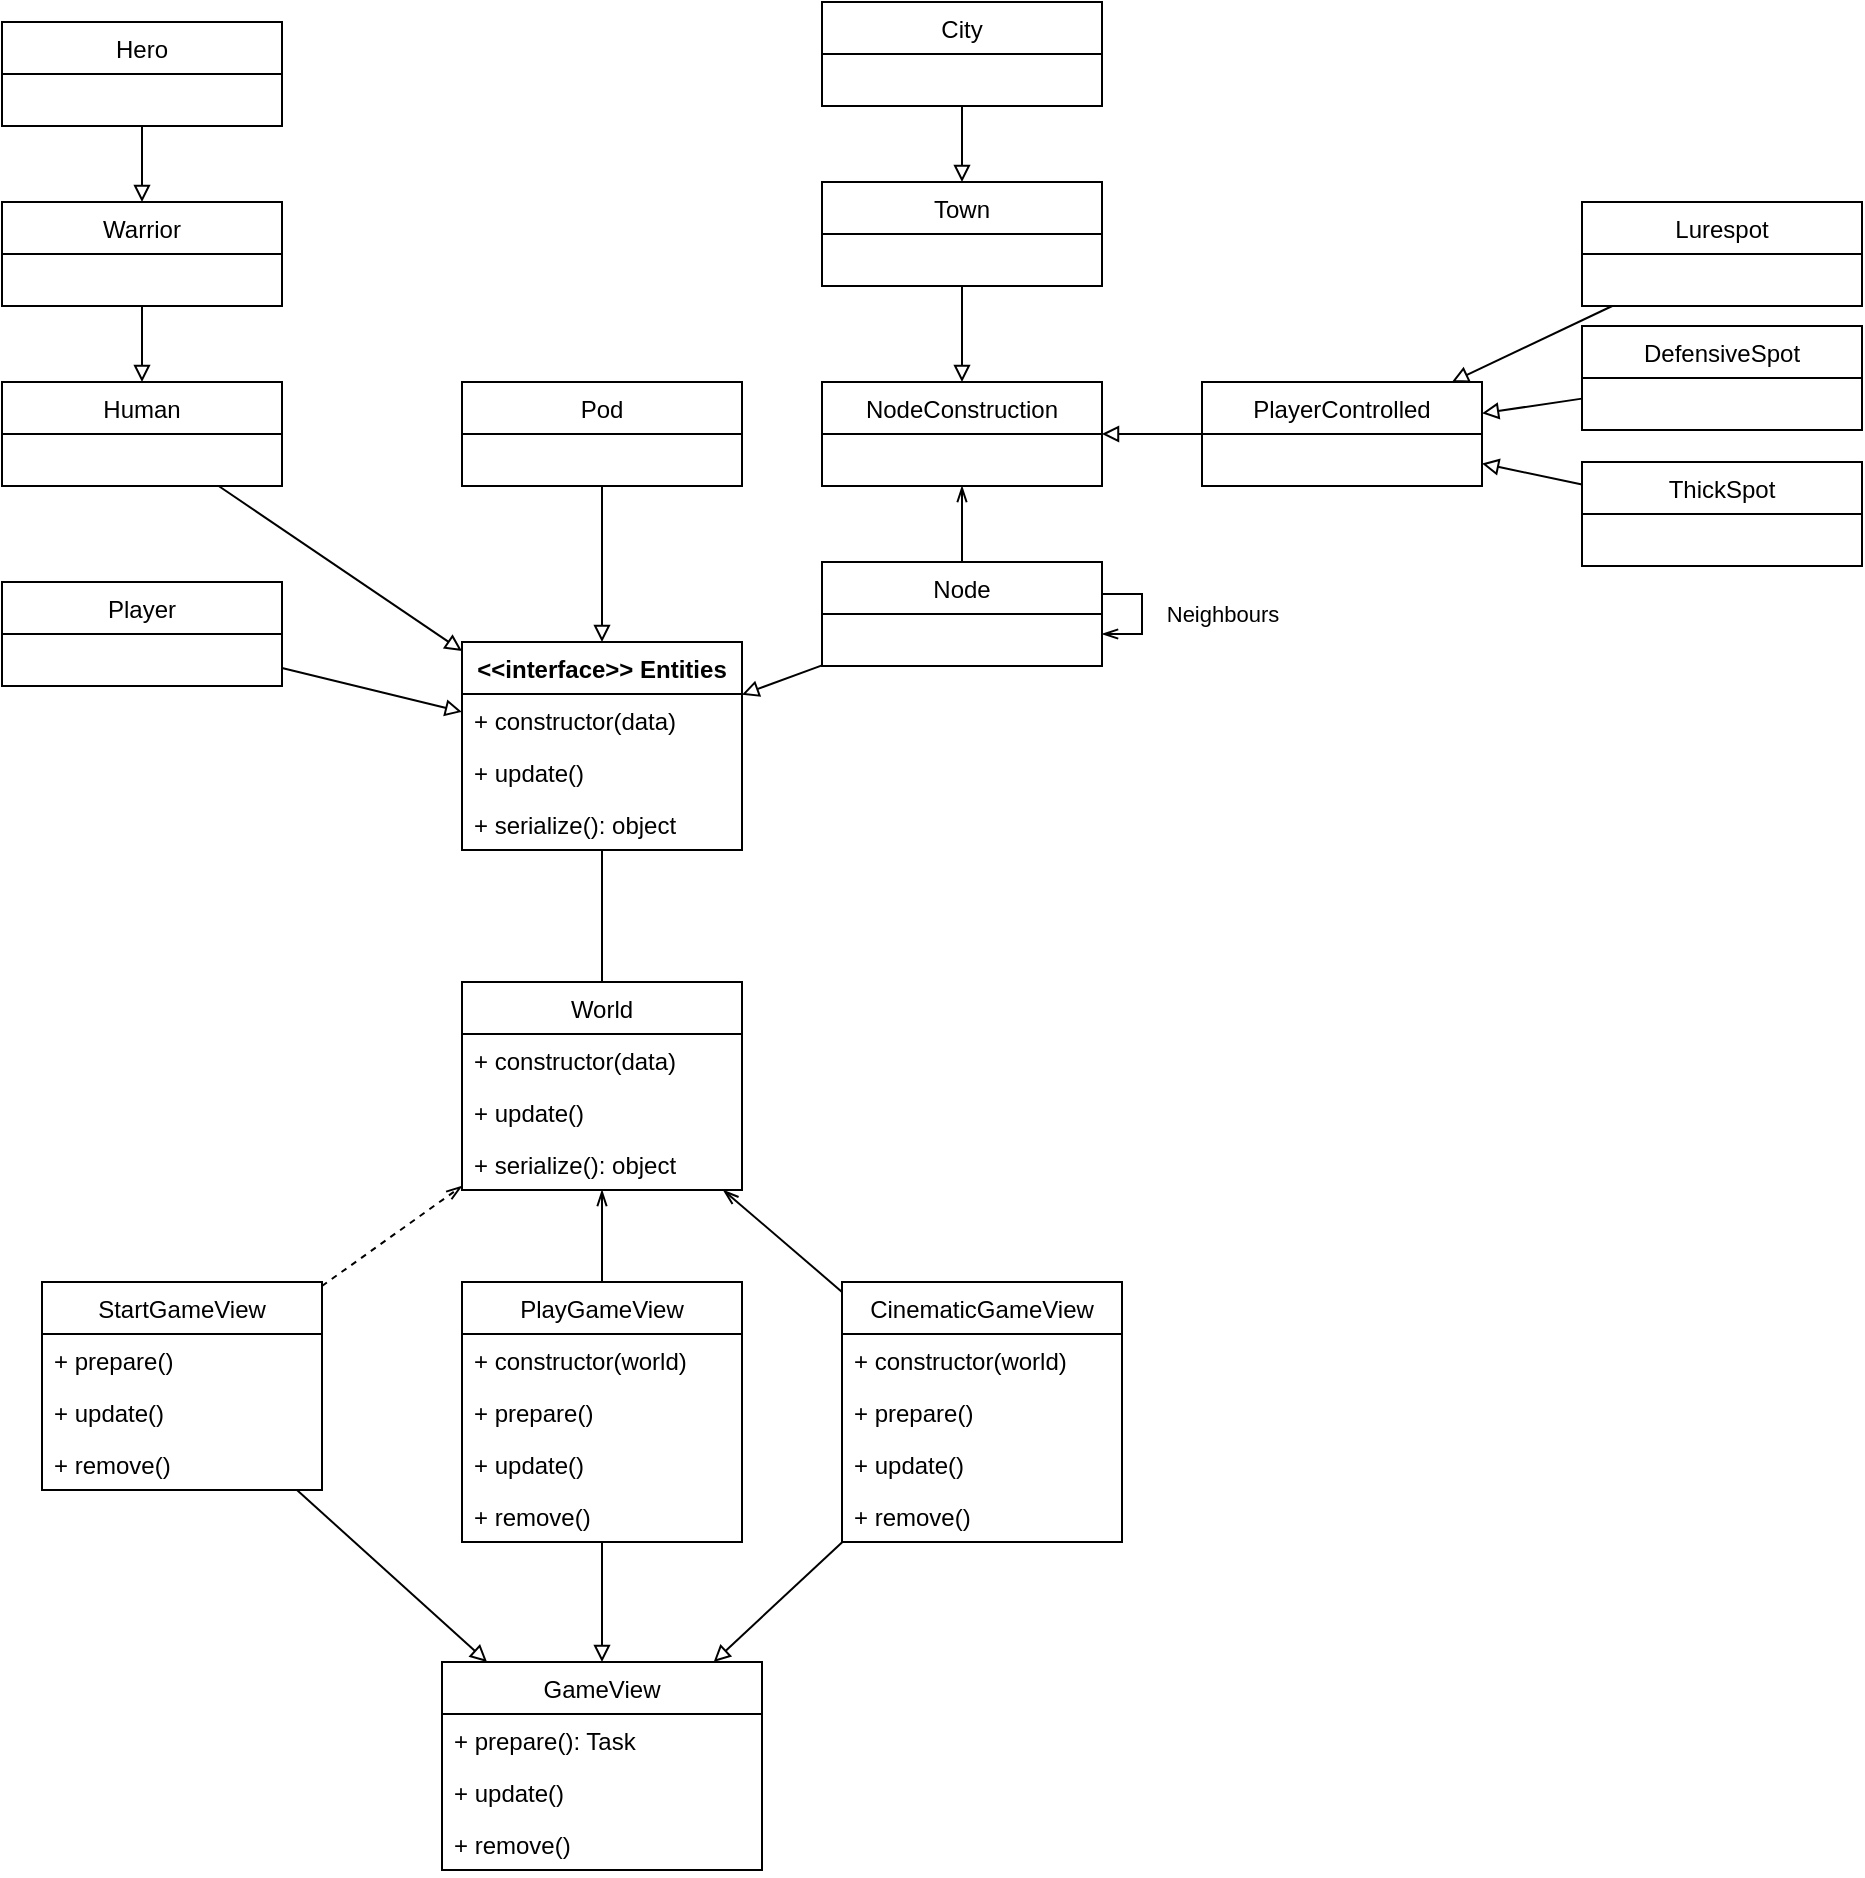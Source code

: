 <mxfile version="20.2.3" type="device"><diagram id="0ciXGRkMCqAKVX3lkztu" name="Pagina-1"><mxGraphModel dx="1422" dy="1684" grid="1" gridSize="10" guides="1" tooltips="1" connect="1" arrows="1" fold="1" page="1" pageScale="1" pageWidth="1169" pageHeight="827" math="0" shadow="0"><root><mxCell id="0"/><mxCell id="1" parent="0"/><mxCell id="3QVRQ2UFwx3vz3vRrwQZ-6" value="GameView" style="swimlane;fontStyle=0;childLayout=stackLayout;horizontal=1;startSize=26;fillColor=none;horizontalStack=0;resizeParent=1;resizeParentMax=0;resizeLast=0;collapsible=1;marginBottom=0;" parent="1" vertex="1"><mxGeometry x="340" y="510" width="160" height="104" as="geometry"/></mxCell><mxCell id="3QVRQ2UFwx3vz3vRrwQZ-29" value="+ prepare(): Task" style="text;strokeColor=none;fillColor=none;align=left;verticalAlign=top;spacingLeft=4;spacingRight=4;overflow=hidden;rotatable=0;points=[[0,0.5],[1,0.5]];portConstraint=eastwest;" parent="3QVRQ2UFwx3vz3vRrwQZ-6" vertex="1"><mxGeometry y="26" width="160" height="26" as="geometry"/></mxCell><mxCell id="3QVRQ2UFwx3vz3vRrwQZ-24" value="+ update()" style="text;strokeColor=none;fillColor=none;align=left;verticalAlign=top;spacingLeft=4;spacingRight=4;overflow=hidden;rotatable=0;points=[[0,0.5],[1,0.5]];portConstraint=eastwest;" parent="3QVRQ2UFwx3vz3vRrwQZ-6" vertex="1"><mxGeometry y="52" width="160" height="26" as="geometry"/></mxCell><mxCell id="3QVRQ2UFwx3vz3vRrwQZ-7" value="+ remove()" style="text;strokeColor=none;fillColor=none;align=left;verticalAlign=top;spacingLeft=4;spacingRight=4;overflow=hidden;rotatable=0;points=[[0,0.5],[1,0.5]];portConstraint=eastwest;" parent="3QVRQ2UFwx3vz3vRrwQZ-6" vertex="1"><mxGeometry y="78" width="160" height="26" as="geometry"/></mxCell><mxCell id="3QVRQ2UFwx3vz3vRrwQZ-13" style="rounded=0;orthogonalLoop=1;jettySize=auto;html=1;endArrow=block;endFill=0;" parent="1" source="3QVRQ2UFwx3vz3vRrwQZ-10" target="3QVRQ2UFwx3vz3vRrwQZ-6" edge="1"><mxGeometry relative="1" as="geometry"/></mxCell><mxCell id="3QVRQ2UFwx3vz3vRrwQZ-40" style="edgeStyle=none;rounded=0;orthogonalLoop=1;jettySize=auto;html=1;endArrow=openThin;endFill=0;dashed=1;" parent="1" source="3QVRQ2UFwx3vz3vRrwQZ-10" target="3QVRQ2UFwx3vz3vRrwQZ-33" edge="1"><mxGeometry relative="1" as="geometry"/></mxCell><mxCell id="3QVRQ2UFwx3vz3vRrwQZ-10" value="StartGameView" style="swimlane;fontStyle=0;childLayout=stackLayout;horizontal=1;startSize=26;fillColor=none;horizontalStack=0;resizeParent=1;resizeParentMax=0;resizeLast=0;collapsible=1;marginBottom=0;" parent="1" vertex="1"><mxGeometry x="140" y="320" width="140" height="104" as="geometry"/></mxCell><mxCell id="3QVRQ2UFwx3vz3vRrwQZ-28" value="+ prepare()" style="text;strokeColor=none;fillColor=none;align=left;verticalAlign=top;spacingLeft=4;spacingRight=4;overflow=hidden;rotatable=0;points=[[0,0.5],[1,0.5]];portConstraint=eastwest;" parent="3QVRQ2UFwx3vz3vRrwQZ-10" vertex="1"><mxGeometry y="26" width="140" height="26" as="geometry"/></mxCell><mxCell id="3QVRQ2UFwx3vz3vRrwQZ-25" value="+ update()" style="text;strokeColor=none;fillColor=none;align=left;verticalAlign=top;spacingLeft=4;spacingRight=4;overflow=hidden;rotatable=0;points=[[0,0.5],[1,0.5]];portConstraint=eastwest;" parent="3QVRQ2UFwx3vz3vRrwQZ-10" vertex="1"><mxGeometry y="52" width="140" height="26" as="geometry"/></mxCell><mxCell id="3QVRQ2UFwx3vz3vRrwQZ-11" value="+ remove()" style="text;strokeColor=none;fillColor=none;align=left;verticalAlign=top;spacingLeft=4;spacingRight=4;overflow=hidden;rotatable=0;points=[[0,0.5],[1,0.5]];portConstraint=eastwest;" parent="3QVRQ2UFwx3vz3vRrwQZ-10" vertex="1"><mxGeometry y="78" width="140" height="26" as="geometry"/></mxCell><mxCell id="3QVRQ2UFwx3vz3vRrwQZ-18" style="edgeStyle=none;rounded=0;orthogonalLoop=1;jettySize=auto;html=1;endArrow=block;endFill=0;" parent="1" source="3QVRQ2UFwx3vz3vRrwQZ-14" target="3QVRQ2UFwx3vz3vRrwQZ-6" edge="1"><mxGeometry relative="1" as="geometry"/></mxCell><mxCell id="3QVRQ2UFwx3vz3vRrwQZ-37" style="edgeStyle=none;rounded=0;orthogonalLoop=1;jettySize=auto;html=1;endArrow=openThin;endFill=0;" parent="1" source="3QVRQ2UFwx3vz3vRrwQZ-14" target="3QVRQ2UFwx3vz3vRrwQZ-33" edge="1"><mxGeometry relative="1" as="geometry"/></mxCell><mxCell id="3QVRQ2UFwx3vz3vRrwQZ-14" value="PlayGameView" style="swimlane;fontStyle=0;childLayout=stackLayout;horizontal=1;startSize=26;fillColor=none;horizontalStack=0;resizeParent=1;resizeParentMax=0;resizeLast=0;collapsible=1;marginBottom=0;" parent="1" vertex="1"><mxGeometry x="350" y="320" width="140" height="130" as="geometry"/></mxCell><mxCell id="3QVRQ2UFwx3vz3vRrwQZ-19" value="+ constructor(world)" style="text;strokeColor=none;fillColor=none;align=left;verticalAlign=top;spacingLeft=4;spacingRight=4;overflow=hidden;rotatable=0;points=[[0,0.5],[1,0.5]];portConstraint=eastwest;" parent="3QVRQ2UFwx3vz3vRrwQZ-14" vertex="1"><mxGeometry y="26" width="140" height="26" as="geometry"/></mxCell><mxCell id="3QVRQ2UFwx3vz3vRrwQZ-30" value="+ prepare()" style="text;strokeColor=none;fillColor=none;align=left;verticalAlign=top;spacingLeft=4;spacingRight=4;overflow=hidden;rotatable=0;points=[[0,0.5],[1,0.5]];portConstraint=eastwest;" parent="3QVRQ2UFwx3vz3vRrwQZ-14" vertex="1"><mxGeometry y="52" width="140" height="26" as="geometry"/></mxCell><mxCell id="3QVRQ2UFwx3vz3vRrwQZ-26" value="+ update()" style="text;strokeColor=none;fillColor=none;align=left;verticalAlign=top;spacingLeft=4;spacingRight=4;overflow=hidden;rotatable=0;points=[[0,0.5],[1,0.5]];portConstraint=eastwest;" parent="3QVRQ2UFwx3vz3vRrwQZ-14" vertex="1"><mxGeometry y="78" width="140" height="26" as="geometry"/></mxCell><mxCell id="3QVRQ2UFwx3vz3vRrwQZ-15" value="+ remove()" style="text;strokeColor=none;fillColor=none;align=left;verticalAlign=top;spacingLeft=4;spacingRight=4;overflow=hidden;rotatable=0;points=[[0,0.5],[1,0.5]];portConstraint=eastwest;" parent="3QVRQ2UFwx3vz3vRrwQZ-14" vertex="1"><mxGeometry y="104" width="140" height="26" as="geometry"/></mxCell><mxCell id="3QVRQ2UFwx3vz3vRrwQZ-23" style="edgeStyle=none;rounded=0;orthogonalLoop=1;jettySize=auto;html=1;endArrow=block;endFill=0;" parent="1" source="3QVRQ2UFwx3vz3vRrwQZ-20" target="3QVRQ2UFwx3vz3vRrwQZ-6" edge="1"><mxGeometry relative="1" as="geometry"/></mxCell><mxCell id="3QVRQ2UFwx3vz3vRrwQZ-90" style="edgeStyle=none;rounded=0;orthogonalLoop=1;jettySize=auto;html=1;endArrow=openThin;endFill=0;" parent="1" source="3QVRQ2UFwx3vz3vRrwQZ-20" target="3QVRQ2UFwx3vz3vRrwQZ-33" edge="1"><mxGeometry relative="1" as="geometry"/></mxCell><mxCell id="3QVRQ2UFwx3vz3vRrwQZ-20" value="CinematicGameView" style="swimlane;fontStyle=0;childLayout=stackLayout;horizontal=1;startSize=26;fillColor=none;horizontalStack=0;resizeParent=1;resizeParentMax=0;resizeLast=0;collapsible=1;marginBottom=0;" parent="1" vertex="1"><mxGeometry x="540" y="320" width="140" height="130" as="geometry"/></mxCell><mxCell id="3QVRQ2UFwx3vz3vRrwQZ-21" value="+ constructor(world)" style="text;strokeColor=none;fillColor=none;align=left;verticalAlign=top;spacingLeft=4;spacingRight=4;overflow=hidden;rotatable=0;points=[[0,0.5],[1,0.5]];portConstraint=eastwest;" parent="3QVRQ2UFwx3vz3vRrwQZ-20" vertex="1"><mxGeometry y="26" width="140" height="26" as="geometry"/></mxCell><mxCell id="3QVRQ2UFwx3vz3vRrwQZ-31" value="+ prepare()" style="text;strokeColor=none;fillColor=none;align=left;verticalAlign=top;spacingLeft=4;spacingRight=4;overflow=hidden;rotatable=0;points=[[0,0.5],[1,0.5]];portConstraint=eastwest;" parent="3QVRQ2UFwx3vz3vRrwQZ-20" vertex="1"><mxGeometry y="52" width="140" height="26" as="geometry"/></mxCell><mxCell id="3QVRQ2UFwx3vz3vRrwQZ-27" value="+ update()" style="text;strokeColor=none;fillColor=none;align=left;verticalAlign=top;spacingLeft=4;spacingRight=4;overflow=hidden;rotatable=0;points=[[0,0.5],[1,0.5]];portConstraint=eastwest;" parent="3QVRQ2UFwx3vz3vRrwQZ-20" vertex="1"><mxGeometry y="78" width="140" height="26" as="geometry"/></mxCell><mxCell id="3QVRQ2UFwx3vz3vRrwQZ-22" value="+ remove()" style="text;strokeColor=none;fillColor=none;align=left;verticalAlign=top;spacingLeft=4;spacingRight=4;overflow=hidden;rotatable=0;points=[[0,0.5],[1,0.5]];portConstraint=eastwest;" parent="3QVRQ2UFwx3vz3vRrwQZ-20" vertex="1"><mxGeometry y="104" width="140" height="26" as="geometry"/></mxCell><mxCell id="3QVRQ2UFwx3vz3vRrwQZ-45" style="edgeStyle=none;rounded=0;orthogonalLoop=1;jettySize=auto;html=1;endArrow=none;endFill=0;" parent="1" source="3QVRQ2UFwx3vz3vRrwQZ-33" target="3QVRQ2UFwx3vz3vRrwQZ-41" edge="1"><mxGeometry relative="1" as="geometry"/></mxCell><mxCell id="3QVRQ2UFwx3vz3vRrwQZ-33" value="World" style="swimlane;fontStyle=0;childLayout=stackLayout;horizontal=1;startSize=26;fillColor=none;horizontalStack=0;resizeParent=1;resizeParentMax=0;resizeLast=0;collapsible=1;marginBottom=0;" parent="1" vertex="1"><mxGeometry x="350" y="170" width="140" height="104" as="geometry"/></mxCell><mxCell id="3QVRQ2UFwx3vz3vRrwQZ-39" value="+ constructor(data)" style="text;strokeColor=none;fillColor=none;align=left;verticalAlign=top;spacingLeft=4;spacingRight=4;overflow=hidden;rotatable=0;points=[[0,0.5],[1,0.5]];portConstraint=eastwest;" parent="3QVRQ2UFwx3vz3vRrwQZ-33" vertex="1"><mxGeometry y="26" width="140" height="26" as="geometry"/></mxCell><mxCell id="3QVRQ2UFwx3vz3vRrwQZ-38" value="+ update()" style="text;strokeColor=none;fillColor=none;align=left;verticalAlign=top;spacingLeft=4;spacingRight=4;overflow=hidden;rotatable=0;points=[[0,0.5],[1,0.5]];portConstraint=eastwest;" parent="3QVRQ2UFwx3vz3vRrwQZ-33" vertex="1"><mxGeometry y="52" width="140" height="26" as="geometry"/></mxCell><mxCell id="3QVRQ2UFwx3vz3vRrwQZ-34" value="+ serialize(): object" style="text;strokeColor=none;fillColor=none;align=left;verticalAlign=top;spacingLeft=4;spacingRight=4;overflow=hidden;rotatable=0;points=[[0,0.5],[1,0.5]];portConstraint=eastwest;" parent="3QVRQ2UFwx3vz3vRrwQZ-33" vertex="1"><mxGeometry y="78" width="140" height="26" as="geometry"/></mxCell><mxCell id="3QVRQ2UFwx3vz3vRrwQZ-41" value="&lt;&lt;interface&gt;&gt; Entities" style="swimlane;fontStyle=1;childLayout=stackLayout;horizontal=1;startSize=26;fillColor=none;horizontalStack=0;resizeParent=1;resizeParentMax=0;resizeLast=0;collapsible=1;marginBottom=0;" parent="1" vertex="1"><mxGeometry x="350" width="140" height="104" as="geometry"/></mxCell><mxCell id="3QVRQ2UFwx3vz3vRrwQZ-42" value="+ constructor(data)" style="text;strokeColor=none;fillColor=none;align=left;verticalAlign=top;spacingLeft=4;spacingRight=4;overflow=hidden;rotatable=0;points=[[0,0.5],[1,0.5]];portConstraint=eastwest;" parent="3QVRQ2UFwx3vz3vRrwQZ-41" vertex="1"><mxGeometry y="26" width="140" height="26" as="geometry"/></mxCell><mxCell id="3QVRQ2UFwx3vz3vRrwQZ-43" value="+ update()" style="text;strokeColor=none;fillColor=none;align=left;verticalAlign=top;spacingLeft=4;spacingRight=4;overflow=hidden;rotatable=0;points=[[0,0.5],[1,0.5]];portConstraint=eastwest;" parent="3QVRQ2UFwx3vz3vRrwQZ-41" vertex="1"><mxGeometry y="52" width="140" height="26" as="geometry"/></mxCell><mxCell id="3QVRQ2UFwx3vz3vRrwQZ-44" value="+ serialize(): object" style="text;strokeColor=none;fillColor=none;align=left;verticalAlign=top;spacingLeft=4;spacingRight=4;overflow=hidden;rotatable=0;points=[[0,0.5],[1,0.5]];portConstraint=eastwest;" parent="3QVRQ2UFwx3vz3vRrwQZ-41" vertex="1"><mxGeometry y="78" width="140" height="26" as="geometry"/></mxCell><mxCell id="3QVRQ2UFwx3vz3vRrwQZ-50" style="edgeStyle=none;rounded=0;orthogonalLoop=1;jettySize=auto;html=1;endArrow=block;endFill=0;" parent="1" source="3QVRQ2UFwx3vz3vRrwQZ-46" target="3QVRQ2UFwx3vz3vRrwQZ-41" edge="1"><mxGeometry relative="1" as="geometry"/></mxCell><mxCell id="3QVRQ2UFwx3vz3vRrwQZ-46" value="Player" style="swimlane;fontStyle=0;childLayout=stackLayout;horizontal=1;startSize=26;fillColor=none;horizontalStack=0;resizeParent=1;resizeParentMax=0;resizeLast=0;collapsible=1;marginBottom=0;" parent="1" vertex="1"><mxGeometry x="120" y="-30" width="140" height="52" as="geometry"/></mxCell><mxCell id="3QVRQ2UFwx3vz3vRrwQZ-52" style="edgeStyle=none;rounded=0;orthogonalLoop=1;jettySize=auto;html=1;endArrow=block;endFill=0;" parent="1" source="3QVRQ2UFwx3vz3vRrwQZ-51" target="3QVRQ2UFwx3vz3vRrwQZ-41" edge="1"><mxGeometry relative="1" as="geometry"/></mxCell><mxCell id="3QVRQ2UFwx3vz3vRrwQZ-51" value="Human" style="swimlane;fontStyle=0;childLayout=stackLayout;horizontal=1;startSize=26;fillColor=none;horizontalStack=0;resizeParent=1;resizeParentMax=0;resizeLast=0;collapsible=1;marginBottom=0;" parent="1" vertex="1"><mxGeometry x="120" y="-130" width="140" height="52" as="geometry"/></mxCell><mxCell id="3QVRQ2UFwx3vz3vRrwQZ-54" style="edgeStyle=none;rounded=0;orthogonalLoop=1;jettySize=auto;html=1;endArrow=block;endFill=0;" parent="1" source="3QVRQ2UFwx3vz3vRrwQZ-53" target="3QVRQ2UFwx3vz3vRrwQZ-55" edge="1"><mxGeometry relative="1" as="geometry"/></mxCell><mxCell id="3QVRQ2UFwx3vz3vRrwQZ-53" value="Hero" style="swimlane;fontStyle=0;childLayout=stackLayout;horizontal=1;startSize=26;fillColor=none;horizontalStack=0;resizeParent=1;resizeParentMax=0;resizeLast=0;collapsible=1;marginBottom=0;" parent="1" vertex="1"><mxGeometry x="120" y="-310" width="140" height="52" as="geometry"/></mxCell><mxCell id="3QVRQ2UFwx3vz3vRrwQZ-56" style="edgeStyle=none;rounded=0;orthogonalLoop=1;jettySize=auto;html=1;endArrow=block;endFill=0;" parent="1" source="3QVRQ2UFwx3vz3vRrwQZ-55" target="3QVRQ2UFwx3vz3vRrwQZ-51" edge="1"><mxGeometry relative="1" as="geometry"/></mxCell><mxCell id="3QVRQ2UFwx3vz3vRrwQZ-55" value="Warrior" style="swimlane;fontStyle=0;childLayout=stackLayout;horizontal=1;startSize=26;fillColor=none;horizontalStack=0;resizeParent=1;resizeParentMax=0;resizeLast=0;collapsible=1;marginBottom=0;" parent="1" vertex="1"><mxGeometry x="120" y="-220" width="140" height="52" as="geometry"/></mxCell><mxCell id="3QVRQ2UFwx3vz3vRrwQZ-59" style="edgeStyle=none;rounded=0;orthogonalLoop=1;jettySize=auto;html=1;endArrow=block;endFill=0;" parent="1" source="3QVRQ2UFwx3vz3vRrwQZ-57" target="3QVRQ2UFwx3vz3vRrwQZ-41" edge="1"><mxGeometry relative="1" as="geometry"/></mxCell><mxCell id="3QVRQ2UFwx3vz3vRrwQZ-57" value="Pod" style="swimlane;fontStyle=0;childLayout=stackLayout;horizontal=1;startSize=26;fillColor=none;horizontalStack=0;resizeParent=1;resizeParentMax=0;resizeLast=0;collapsible=1;marginBottom=0;" parent="1" vertex="1"><mxGeometry x="350" y="-130" width="140" height="52" as="geometry"/></mxCell><mxCell id="3QVRQ2UFwx3vz3vRrwQZ-58" style="edgeStyle=none;rounded=0;orthogonalLoop=1;jettySize=auto;html=1;exitX=0.75;exitY=0;exitDx=0;exitDy=0;endArrow=none;endFill=0;" parent="1" source="3QVRQ2UFwx3vz3vRrwQZ-57" target="3QVRQ2UFwx3vz3vRrwQZ-57" edge="1"><mxGeometry relative="1" as="geometry"/></mxCell><mxCell id="3QVRQ2UFwx3vz3vRrwQZ-70" style="edgeStyle=none;rounded=0;orthogonalLoop=1;jettySize=auto;html=1;endArrow=block;endFill=0;" parent="1" source="3QVRQ2UFwx3vz3vRrwQZ-60" target="3QVRQ2UFwx3vz3vRrwQZ-76" edge="1"><mxGeometry relative="1" as="geometry"/></mxCell><mxCell id="3QVRQ2UFwx3vz3vRrwQZ-60" value="Town" style="swimlane;fontStyle=0;childLayout=stackLayout;horizontal=1;startSize=26;fillColor=none;horizontalStack=0;resizeParent=1;resizeParentMax=0;resizeLast=0;collapsible=1;marginBottom=0;" parent="1" vertex="1"><mxGeometry x="530" y="-230" width="140" height="52" as="geometry"/></mxCell><mxCell id="3QVRQ2UFwx3vz3vRrwQZ-68" style="edgeStyle=none;rounded=0;orthogonalLoop=1;jettySize=auto;html=1;endArrow=block;endFill=0;" parent="1" source="3QVRQ2UFwx3vz3vRrwQZ-67" target="3QVRQ2UFwx3vz3vRrwQZ-41" edge="1"><mxGeometry relative="1" as="geometry"/></mxCell><mxCell id="3QVRQ2UFwx3vz3vRrwQZ-80" style="edgeStyle=orthogonalEdgeStyle;rounded=0;orthogonalLoop=1;jettySize=auto;html=1;endArrow=openThin;endFill=0;" parent="1" source="3QVRQ2UFwx3vz3vRrwQZ-67" target="3QVRQ2UFwx3vz3vRrwQZ-76" edge="1"><mxGeometry relative="1" as="geometry"/></mxCell><mxCell id="3QVRQ2UFwx3vz3vRrwQZ-67" value="Node" style="swimlane;fontStyle=0;childLayout=stackLayout;horizontal=1;startSize=26;fillColor=none;horizontalStack=0;resizeParent=1;resizeParentMax=0;resizeLast=0;collapsible=1;marginBottom=0;" parent="1" vertex="1"><mxGeometry x="530" y="-40" width="140" height="52" as="geometry"/></mxCell><mxCell id="3QVRQ2UFwx3vz3vRrwQZ-73" style="edgeStyle=none;rounded=0;orthogonalLoop=1;jettySize=auto;html=1;entryX=0.5;entryY=0;entryDx=0;entryDy=0;endArrow=block;endFill=0;" parent="1" source="3QVRQ2UFwx3vz3vRrwQZ-71" target="3QVRQ2UFwx3vz3vRrwQZ-60" edge="1"><mxGeometry relative="1" as="geometry"/></mxCell><mxCell id="3QVRQ2UFwx3vz3vRrwQZ-71" value="City" style="swimlane;fontStyle=0;childLayout=stackLayout;horizontal=1;startSize=26;fillColor=none;horizontalStack=0;resizeParent=1;resizeParentMax=0;resizeLast=0;collapsible=1;marginBottom=0;" parent="1" vertex="1"><mxGeometry x="530" y="-320" width="140" height="52" as="geometry"/></mxCell><mxCell id="3QVRQ2UFwx3vz3vRrwQZ-74" style="edgeStyle=orthogonalEdgeStyle;rounded=0;orthogonalLoop=1;jettySize=auto;html=1;endArrow=openThin;endFill=0;" parent="1" source="3QVRQ2UFwx3vz3vRrwQZ-67" target="3QVRQ2UFwx3vz3vRrwQZ-67" edge="1"><mxGeometry relative="1" as="geometry"/></mxCell><mxCell id="3QVRQ2UFwx3vz3vRrwQZ-75" value="Neighbours" style="edgeLabel;html=1;align=center;verticalAlign=middle;resizable=0;points=[];" parent="3QVRQ2UFwx3vz3vRrwQZ-74" vertex="1" connectable="0"><mxGeometry x="0.332" y="3" relative="1" as="geometry"><mxPoint x="40" y="-13" as="offset"/></mxGeometry></mxCell><mxCell id="3QVRQ2UFwx3vz3vRrwQZ-76" value="NodeConstruction" style="swimlane;fontStyle=0;childLayout=stackLayout;horizontal=1;startSize=26;fillColor=none;horizontalStack=0;resizeParent=1;resizeParentMax=0;resizeLast=0;collapsible=1;marginBottom=0;" parent="1" vertex="1"><mxGeometry x="530" y="-130" width="140" height="52" as="geometry"/></mxCell><mxCell id="3QVRQ2UFwx3vz3vRrwQZ-82" style="rounded=0;orthogonalLoop=1;jettySize=auto;html=1;endArrow=block;endFill=0;" parent="1" source="3QVRQ2UFwx3vz3vRrwQZ-81" target="3QVRQ2UFwx3vz3vRrwQZ-88" edge="1"><mxGeometry relative="1" as="geometry"/></mxCell><mxCell id="3QVRQ2UFwx3vz3vRrwQZ-81" value="Lurespot" style="swimlane;fontStyle=0;childLayout=stackLayout;horizontal=1;startSize=26;fillColor=none;horizontalStack=0;resizeParent=1;resizeParentMax=0;resizeLast=0;collapsible=1;marginBottom=0;" parent="1" vertex="1"><mxGeometry x="910" y="-220" width="140" height="52" as="geometry"/></mxCell><mxCell id="3QVRQ2UFwx3vz3vRrwQZ-86" style="edgeStyle=none;rounded=0;orthogonalLoop=1;jettySize=auto;html=1;endArrow=block;endFill=0;" parent="1" source="3QVRQ2UFwx3vz3vRrwQZ-83" target="3QVRQ2UFwx3vz3vRrwQZ-88" edge="1"><mxGeometry relative="1" as="geometry"/></mxCell><mxCell id="3QVRQ2UFwx3vz3vRrwQZ-83" value="DefensiveSpot" style="swimlane;fontStyle=0;childLayout=stackLayout;horizontal=1;startSize=26;fillColor=none;horizontalStack=0;resizeParent=1;resizeParentMax=0;resizeLast=0;collapsible=1;marginBottom=0;" parent="1" vertex="1"><mxGeometry x="910" y="-158" width="140" height="52" as="geometry"/></mxCell><mxCell id="3QVRQ2UFwx3vz3vRrwQZ-87" style="edgeStyle=none;rounded=0;orthogonalLoop=1;jettySize=auto;html=1;endArrow=block;endFill=0;" parent="1" source="3QVRQ2UFwx3vz3vRrwQZ-84" target="3QVRQ2UFwx3vz3vRrwQZ-88" edge="1"><mxGeometry relative="1" as="geometry"/></mxCell><mxCell id="3QVRQ2UFwx3vz3vRrwQZ-84" value="ThickSpot" style="swimlane;fontStyle=0;childLayout=stackLayout;horizontal=1;startSize=26;fillColor=none;horizontalStack=0;resizeParent=1;resizeParentMax=0;resizeLast=0;collapsible=1;marginBottom=0;" parent="1" vertex="1"><mxGeometry x="910" y="-90" width="140" height="52" as="geometry"/></mxCell><mxCell id="3QVRQ2UFwx3vz3vRrwQZ-89" style="edgeStyle=none;rounded=0;orthogonalLoop=1;jettySize=auto;html=1;endArrow=block;endFill=0;" parent="1" source="3QVRQ2UFwx3vz3vRrwQZ-88" target="3QVRQ2UFwx3vz3vRrwQZ-76" edge="1"><mxGeometry relative="1" as="geometry"/></mxCell><mxCell id="3QVRQ2UFwx3vz3vRrwQZ-88" value="PlayerControlled" style="swimlane;fontStyle=0;childLayout=stackLayout;horizontal=1;startSize=26;fillColor=none;horizontalStack=0;resizeParent=1;resizeParentMax=0;resizeLast=0;collapsible=1;marginBottom=0;" parent="1" vertex="1"><mxGeometry x="720" y="-130" width="140" height="52" as="geometry"/></mxCell></root></mxGraphModel></diagram></mxfile>